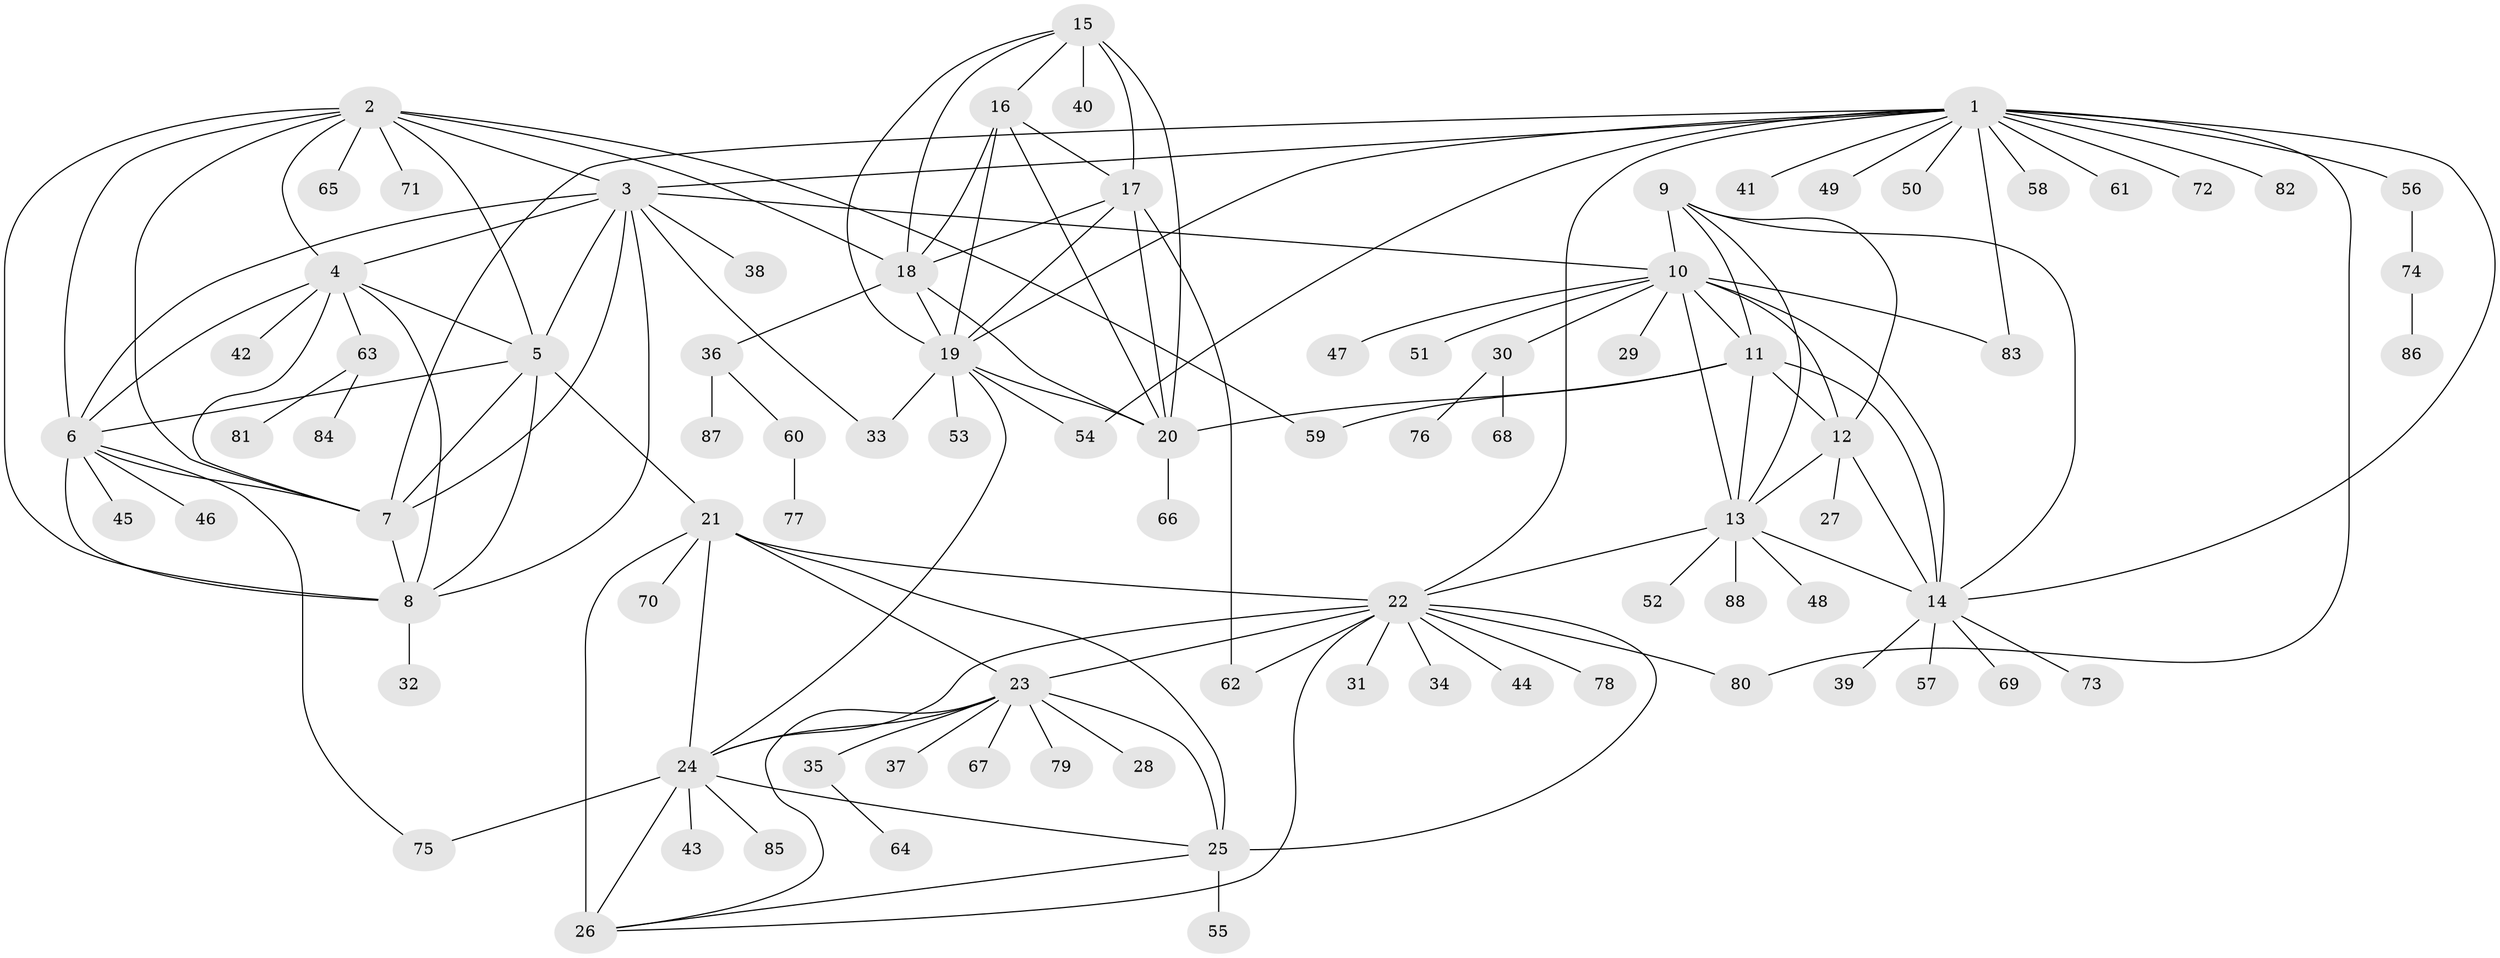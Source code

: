 // original degree distribution, {10: 0.0273972602739726, 9: 0.0410958904109589, 8: 0.0684931506849315, 11: 0.0273972602739726, 7: 0.0136986301369863, 13: 0.0136986301369863, 6: 0.02054794520547945, 12: 0.02054794520547945, 15: 0.00684931506849315, 1: 0.5958904109589042, 4: 0.0136986301369863, 2: 0.136986301369863, 3: 0.0136986301369863}
// Generated by graph-tools (version 1.1) at 2025/52/03/04/25 22:52:23]
// undirected, 88 vertices, 146 edges
graph export_dot {
  node [color=gray90,style=filled];
  1;
  2;
  3;
  4;
  5;
  6;
  7;
  8;
  9;
  10;
  11;
  12;
  13;
  14;
  15;
  16;
  17;
  18;
  19;
  20;
  21;
  22;
  23;
  24;
  25;
  26;
  27;
  28;
  29;
  30;
  31;
  32;
  33;
  34;
  35;
  36;
  37;
  38;
  39;
  40;
  41;
  42;
  43;
  44;
  45;
  46;
  47;
  48;
  49;
  50;
  51;
  52;
  53;
  54;
  55;
  56;
  57;
  58;
  59;
  60;
  61;
  62;
  63;
  64;
  65;
  66;
  67;
  68;
  69;
  70;
  71;
  72;
  73;
  74;
  75;
  76;
  77;
  78;
  79;
  80;
  81;
  82;
  83;
  84;
  85;
  86;
  87;
  88;
  1 -- 3 [weight=1.0];
  1 -- 7 [weight=1.0];
  1 -- 14 [weight=1.0];
  1 -- 19 [weight=1.0];
  1 -- 22 [weight=1.0];
  1 -- 41 [weight=1.0];
  1 -- 49 [weight=1.0];
  1 -- 50 [weight=1.0];
  1 -- 54 [weight=1.0];
  1 -- 56 [weight=1.0];
  1 -- 58 [weight=2.0];
  1 -- 61 [weight=1.0];
  1 -- 72 [weight=1.0];
  1 -- 80 [weight=1.0];
  1 -- 82 [weight=1.0];
  1 -- 83 [weight=1.0];
  2 -- 3 [weight=1.0];
  2 -- 4 [weight=1.0];
  2 -- 5 [weight=1.0];
  2 -- 6 [weight=1.0];
  2 -- 7 [weight=1.0];
  2 -- 8 [weight=1.0];
  2 -- 18 [weight=1.0];
  2 -- 59 [weight=1.0];
  2 -- 65 [weight=1.0];
  2 -- 71 [weight=1.0];
  3 -- 4 [weight=1.0];
  3 -- 5 [weight=1.0];
  3 -- 6 [weight=1.0];
  3 -- 7 [weight=1.0];
  3 -- 8 [weight=1.0];
  3 -- 10 [weight=1.0];
  3 -- 33 [weight=1.0];
  3 -- 38 [weight=1.0];
  4 -- 5 [weight=1.0];
  4 -- 6 [weight=1.0];
  4 -- 7 [weight=1.0];
  4 -- 8 [weight=1.0];
  4 -- 42 [weight=1.0];
  4 -- 63 [weight=1.0];
  5 -- 6 [weight=1.0];
  5 -- 7 [weight=1.0];
  5 -- 8 [weight=1.0];
  5 -- 21 [weight=1.0];
  6 -- 7 [weight=1.0];
  6 -- 8 [weight=1.0];
  6 -- 45 [weight=1.0];
  6 -- 46 [weight=1.0];
  6 -- 75 [weight=1.0];
  7 -- 8 [weight=1.0];
  8 -- 32 [weight=1.0];
  9 -- 10 [weight=1.0];
  9 -- 11 [weight=2.0];
  9 -- 12 [weight=1.0];
  9 -- 13 [weight=1.0];
  9 -- 14 [weight=1.0];
  10 -- 11 [weight=2.0];
  10 -- 12 [weight=1.0];
  10 -- 13 [weight=1.0];
  10 -- 14 [weight=1.0];
  10 -- 29 [weight=1.0];
  10 -- 30 [weight=1.0];
  10 -- 47 [weight=1.0];
  10 -- 51 [weight=1.0];
  10 -- 83 [weight=1.0];
  11 -- 12 [weight=2.0];
  11 -- 13 [weight=2.0];
  11 -- 14 [weight=2.0];
  11 -- 20 [weight=1.0];
  11 -- 59 [weight=1.0];
  12 -- 13 [weight=1.0];
  12 -- 14 [weight=1.0];
  12 -- 27 [weight=6.0];
  13 -- 14 [weight=1.0];
  13 -- 22 [weight=1.0];
  13 -- 48 [weight=1.0];
  13 -- 52 [weight=1.0];
  13 -- 88 [weight=1.0];
  14 -- 39 [weight=1.0];
  14 -- 57 [weight=1.0];
  14 -- 69 [weight=1.0];
  14 -- 73 [weight=1.0];
  15 -- 16 [weight=2.0];
  15 -- 17 [weight=2.0];
  15 -- 18 [weight=2.0];
  15 -- 19 [weight=2.0];
  15 -- 20 [weight=2.0];
  15 -- 40 [weight=4.0];
  16 -- 17 [weight=1.0];
  16 -- 18 [weight=1.0];
  16 -- 19 [weight=1.0];
  16 -- 20 [weight=1.0];
  17 -- 18 [weight=1.0];
  17 -- 19 [weight=1.0];
  17 -- 20 [weight=1.0];
  17 -- 62 [weight=1.0];
  18 -- 19 [weight=1.0];
  18 -- 20 [weight=1.0];
  18 -- 36 [weight=1.0];
  19 -- 20 [weight=1.0];
  19 -- 24 [weight=1.0];
  19 -- 33 [weight=1.0];
  19 -- 53 [weight=1.0];
  19 -- 54 [weight=1.0];
  20 -- 66 [weight=1.0];
  21 -- 22 [weight=2.0];
  21 -- 23 [weight=2.0];
  21 -- 24 [weight=2.0];
  21 -- 25 [weight=2.0];
  21 -- 26 [weight=5.0];
  21 -- 70 [weight=1.0];
  22 -- 23 [weight=1.0];
  22 -- 24 [weight=1.0];
  22 -- 25 [weight=1.0];
  22 -- 26 [weight=1.0];
  22 -- 31 [weight=1.0];
  22 -- 34 [weight=1.0];
  22 -- 44 [weight=1.0];
  22 -- 62 [weight=1.0];
  22 -- 78 [weight=1.0];
  22 -- 80 [weight=1.0];
  23 -- 24 [weight=1.0];
  23 -- 25 [weight=1.0];
  23 -- 26 [weight=1.0];
  23 -- 28 [weight=1.0];
  23 -- 35 [weight=1.0];
  23 -- 37 [weight=1.0];
  23 -- 67 [weight=1.0];
  23 -- 79 [weight=1.0];
  24 -- 25 [weight=1.0];
  24 -- 26 [weight=1.0];
  24 -- 43 [weight=1.0];
  24 -- 75 [weight=1.0];
  24 -- 85 [weight=1.0];
  25 -- 26 [weight=1.0];
  25 -- 55 [weight=1.0];
  30 -- 68 [weight=1.0];
  30 -- 76 [weight=1.0];
  35 -- 64 [weight=1.0];
  36 -- 60 [weight=1.0];
  36 -- 87 [weight=1.0];
  56 -- 74 [weight=1.0];
  60 -- 77 [weight=1.0];
  63 -- 81 [weight=1.0];
  63 -- 84 [weight=1.0];
  74 -- 86 [weight=1.0];
}
